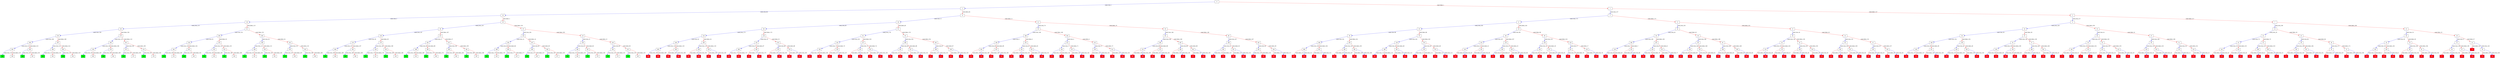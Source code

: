 digraph ExecutionTree {
	node [color=black fontname=Courier height=.5 shape=record]
	508 [color=blue, fillcolor=green, style=filled, fontcolor=black, fontname="Courier-Bold"]
	506 [color=blue, fillcolor=green, style=filled, fontcolor=black, fontname="Courier-Bold"]
	502 [color=blue, fillcolor=green, style=filled, fontcolor=black, fontname="Courier-Bold"]
	500 [color=blue, fillcolor=green, style=filled, fontcolor=black, fontname="Courier-Bold"]
	482 [color=blue, fillcolor=green, style=filled, fontcolor=black, fontname="Courier-Bold"]
	480 [color=blue, fillcolor=green, style=filled, fontcolor=black, fontname="Courier-Bold"]
	476 [color=blue, fillcolor=green, style=filled, fontcolor=black, fontname="Courier-Bold"]
	474 [color=blue, fillcolor=green, style=filled, fontcolor=black, fontname="Courier-Bold"]
	470 [color=blue, fillcolor=green, style=filled, fontcolor=black, fontname="Courier-Bold"]
	468 [color=blue, fillcolor=green, style=filled, fontcolor=black, fontname="Courier-Bold"]
	466 [color=blue, fillcolor=green, style=filled, fontcolor=black, fontname="Courier-Bold"]
	464 [color=blue, fillcolor=green, style=filled, fontcolor=black, fontname="Courier-Bold"]
	456 [color=blue, fillcolor=green, style=filled, fontcolor=black, fontname="Courier-Bold"]
	454 [color=blue, fillcolor=green, style=filled, fontcolor=black, fontname="Courier-Bold"]
	452 [color=blue, fillcolor=green, style=filled, fontcolor=black, fontname="Courier-Bold"]
	450 [color=blue, fillcolor=green, style=filled, fontcolor=black, fontname="Courier-Bold"]
	448 [color=blue, fillcolor=green, style=filled, fontcolor=black, fontname="Courier-Bold"]
	442 [color=blue, fillcolor=green, style=filled, fontcolor=black, fontname="Courier-Bold"]
	426 [color=blue, fillcolor=green, style=filled, fontcolor=black, fontname="Courier-Bold"]
	424 [color=blue, fillcolor=green, style=filled, fontcolor=black, fontname="Courier-Bold"]
	422 [color=blue, fillcolor=green, style=filled, fontcolor=black, fontname="Courier-Bold"]
	416 [color=blue, fillcolor=green, style=filled, fontcolor=black, fontname="Courier-Bold"]
	414 [color=blue, fillcolor=green, style=filled, fontcolor=black, fontname="Courier-Bold"]
	402 [color=blue, fillcolor=green, style=filled, fontcolor=black, fontname="Courier-Bold"]
	400 [color=blue, fillcolor=green, style=filled, fontcolor=black, fontname="Courier-Bold"]
	396 [color=blue, fillcolor=green, style=filled, fontcolor=black, fontname="Courier-Bold"]
	386 [color=blue, fillcolor=green, style=filled, fontcolor=black, fontname="Courier-Bold"]
	382 [color=blue, fillcolor=green, style=filled, fontcolor=black, fontname="Courier-Bold"]
	376 [color=blue, fillcolor=green, style=filled, fontcolor=black, fontname="Courier-Bold"]
	374 [color=blue, fillcolor=green, style=filled, fontcolor=black, fontname="Courier-Bold"]
	370 [color=blue, fillcolor=green, style=filled, fontcolor=black, fontname="Courier-Bold"]
	364 [color=blue, fillcolor=green, style=filled, fontcolor=black, fontname="Courier-Bold"]
	208 [color=blue, fillcolor=red, style=filled, fontcolor=white, fontname="Courier-Bold"]
	204 [color=blue, fillcolor=red, style=filled, fontcolor=white, fontname="Courier-Bold"]
	193 [color=blue, fillcolor=red, style=filled, fontcolor=white, fontname="Courier-Bold"]
	191 [color=blue, fillcolor=red, style=filled, fontcolor=white, fontname="Courier-Bold"]
	189 [color=blue, fillcolor=red, style=filled, fontcolor=white, fontname="Courier-Bold"]
	294 [color=blue, fillcolor=red, style=filled, fontcolor=white, fontname="Courier-Bold"]
	183 [color=blue, fillcolor=red, style=filled, fontcolor=white, fontname="Courier-Bold"]
	188 [color=blue, fillcolor=red, style=filled, fontcolor=white, fontname="Courier-Bold"]
	302 [color=blue, fillcolor=red, style=filled, fontcolor=white, fontname="Courier-Bold"]
	190 [color=blue, fillcolor=red, style=filled, fontcolor=white, fontname="Courier-Bold"]
	177 [color=blue, fillcolor=red, style=filled, fontcolor=white, fontname="Courier-Bold"]
	182 [color=blue, fillcolor=red, style=filled, fontcolor=white, fontname="Courier-Bold"]
	173 [color=blue, fillcolor=red, style=filled, fontcolor=white, fontname="Courier-Bold"]
	171 [color=blue, fillcolor=red, style=filled, fontcolor=white, fontname="Courier-Bold"]
	169 [color=blue, fillcolor=red, style=filled, fontcolor=white, fontname="Courier-Bold"]
	167 [color=blue, fillcolor=red, style=filled, fontcolor=white, fontname="Courier-Bold"]
	165 [color=blue, fillcolor=red, style=filled, fontcolor=white, fontname="Courier-Bold"]
	170 [color=blue, fillcolor=red, style=filled, fontcolor=white, fontname="Courier-Bold"]
	161 [color=blue, fillcolor=red, style=filled, fontcolor=white, fontname="Courier-Bold"]
	159 [color=blue, fillcolor=red, style=filled, fontcolor=white, fontname="Courier-Bold"]
	172 [color=blue, fillcolor=red, style=filled, fontcolor=white, fontname="Courier-Bold"]
	157 [color=blue, fillcolor=red, style=filled, fontcolor=white, fontname="Courier-Bold"]
	155 [color=blue, fillcolor=red, style=filled, fontcolor=white, fontname="Courier-Bold"]
	153 [color=blue, fillcolor=red, style=filled, fontcolor=white, fontname="Courier-Bold"]
	151 [color=blue, fillcolor=red, style=filled, fontcolor=white, fontname="Courier-Bold"]
	270 [color=blue, fillcolor=red, style=filled, fontcolor=white, fontname="Courier-Bold"]
	152 [color=blue, fillcolor=red, style=filled, fontcolor=white, fontname="Courier-Bold"]
	150 [color=blue, fillcolor=red, style=filled, fontcolor=white, fontname="Courier-Bold"]
	158 [color=blue, fillcolor=red, style=filled, fontcolor=white, fontname="Courier-Bold"]
	154 [color=blue, fillcolor=red, style=filled, fontcolor=white, fontname="Courier-Bold"]
	156 [color=blue, fillcolor=red, style=filled, fontcolor=white, fontname="Courier-Bold"]
	110 [color=blue, fillcolor=red, style=filled, fontcolor=white, fontname="Courier-Bold"]
	135 [color=blue, fillcolor=red, style=filled, fontcolor=white, fontname="Courier-Bold"]
	420 [color=blue, fillcolor=red, style=filled, fontcolor=white, fontname="Courier-Bold"]
	131 [color=blue, fillcolor=red, style=filled, fontcolor=white, fontname="Courier-Bold"]
	129 [color=blue, fillcolor=red, style=filled, fontcolor=white, fontname="Courier-Bold"]
	127 [color=blue, fillcolor=red, style=filled, fontcolor=white, fontname="Courier-Bold"]
	262 [color=blue, fillcolor=red, style=filled, fontcolor=white, fontname="Courier-Bold"]
	130 [color=blue, fillcolor=red, style=filled, fontcolor=white, fontname="Courier-Bold"]
	121 [color=blue, fillcolor=red, style=filled, fontcolor=white, fontname="Courier-Bold"]
	236 [color=blue, fillcolor=red, style=filled, fontcolor=white, fontname="Courier-Bold"]
	488 [color=blue, fillcolor=red, style=filled, fontcolor=white, fontname="Courier-Bold"]
	126 [color=blue, fillcolor=red, style=filled, fontcolor=white, fontname="Courier-Bold"]
	113 [color=blue, fillcolor=red, style=filled, fontcolor=white, fontname="Courier-Bold"]
	111 [color=blue, fillcolor=red, style=filled, fontcolor=white, fontname="Courier-Bold"]
	112 [color=blue, fillcolor=red, style=filled, fontcolor=white, fontname="Courier-Bold"]
	230 [color=blue, fillcolor=red, style=filled, fontcolor=white, fontname="Courier-Bold"]
	105 [color=blue, fillcolor=red, style=filled, fontcolor=white, fontname="Courier-Bold"]
	104 [color=blue, fillcolor=red, style=filled, fontcolor=white, fontname="Courier-Bold"]
	354 [color=blue, fillcolor=red, style=filled, fontcolor=white, fontname="Courier-Bold"]
	99 [color=blue, fillcolor=red, style=filled, fontcolor=white, fontname="Courier-Bold"]
	260 [color=blue, fillcolor=red, style=filled, fontcolor=white, fontname="Courier-Bold"]
	97 [color=blue, fillcolor=red, style=filled, fontcolor=white, fontname="Courier-Bold"]
	95 [color=blue, fillcolor=red, style=filled, fontcolor=white, fontname="Courier-Bold"]
	346 [color=blue, fillcolor=red, style=filled, fontcolor=white, fontname="Courier-Bold"]
	91 [color=blue, fillcolor=red, style=filled, fontcolor=white, fontname="Courier-Bold"]
	96 [color=blue, fillcolor=red, style=filled, fontcolor=white, fontname="Courier-Bold"]
	214 [color=blue, fillcolor=red, style=filled, fontcolor=white, fontname="Courier-Bold"]
	314 [color=blue, fillcolor=red, style=filled, fontcolor=white, fontname="Courier-Bold"]
	83 [color=blue, fillcolor=red, style=filled, fontcolor=white, fontname="Courier-Bold"]
	90 [color=blue, fillcolor=red, style=filled, fontcolor=white, fontname="Courier-Bold"]
	304 [color=blue, fillcolor=red, style=filled, fontcolor=white, fontname="Courier-Bold"]
	176 [color=blue, fillcolor=red, style=filled, fontcolor=white, fontname="Courier-Bold"]
	192 [color=blue, fillcolor=red, style=filled, fontcolor=white, fontname="Courier-Bold"]
	75 [color=blue, fillcolor=red, style=filled, fontcolor=white, fontname="Courier-Bold"]
	73 [color=blue, fillcolor=red, style=filled, fontcolor=white, fontname="Courier-Bold"]
	74 [color=blue, fillcolor=red, style=filled, fontcolor=white, fontname="Courier-Bold"]
	69 [color=blue, fillcolor=red, style=filled, fontcolor=white, fontname="Courier-Bold"]
	68 [color=blue, fillcolor=red, style=filled, fontcolor=white, fontname="Courier-Bold"]
	65 [color=blue, fillcolor=red, style=filled, fontcolor=white, fontname="Courier-Bold"]
	160 [color=blue, fillcolor=red, style=filled, fontcolor=white, fontname="Courier-Bold"]
	59 [color=blue, fillcolor=red, style=filled, fontcolor=white, fontname="Courier-Bold"]
	342 [color=blue, fillcolor=red, style=filled, fontcolor=white, fontname="Courier-Bold"]
	166 [color=blue, fillcolor=red, style=filled, fontcolor=white, fontname="Courier-Bold"]
	134 [color=blue, fillcolor=red, style=filled, fontcolor=white, fontname="Courier-Bold"]
	120 [color=blue, fillcolor=red, style=filled, fontcolor=white, fontname="Courier-Bold"]
	128 [color=blue, fillcolor=red, style=filled, fontcolor=white, fontname="Courier-Bold"]
	250 [color=blue, fillcolor=red, style=filled, fontcolor=white, fontname="Courier-Bold"]
	495 [color=blue, fillcolor=red, style=filled, fontcolor=white, fontname="Courier-Bold"]
	493 [color=blue, fillcolor=red, style=filled, fontcolor=white, fontname="Courier-Bold"]
	492 [color=blue, fillcolor=red, style=filled, fontcolor=white, fontname="Courier-Bold"]
	489 [color=blue, fillcolor=red, style=filled, fontcolor=white, fontname="Courier-Bold"]
	487 [color=blue, fillcolor=red, style=filled, fontcolor=white, fontname="Courier-Bold"]
	486 [color=blue, fillcolor=red, style=filled, fontcolor=white, fontname="Courier-Bold"]
	459 [color=blue, fillcolor=red, style=filled, fontcolor=white, fontname="Courier-Bold"]
	218 [color=blue, fillcolor=red, style=filled, fontcolor=white, fontname="Courier-Bold"]
	445 [color=blue, fillcolor=red, style=filled, fontcolor=white, fontname="Courier-Bold"]
	441 [color=blue, fillcolor=red, style=filled, fontcolor=white, fontname="Courier-Bold"]
	94 [color=blue, fillcolor=red, style=filled, fontcolor=white, fontname="Courier-Bold"]
	444 [color=blue, fillcolor=red, style=filled, fontcolor=white, fontname="Courier-Bold"]
	431 [color=blue, fillcolor=red, style=filled, fontcolor=white, fontname="Courier-Bold"]
	430 [color=blue, fillcolor=red, style=filled, fontcolor=white, fontname="Courier-Bold"]
	421 [color=blue, fillcolor=red, style=filled, fontcolor=white, fontname="Courier-Bold"]
	358 [color=blue, fillcolor=red, style=filled, fontcolor=white, fontname="Courier-Bold"]
	413 [color=blue, fillcolor=red, style=filled, fontcolor=white, fontname="Courier-Bold"]
	411 [color=blue, fillcolor=red, style=filled, fontcolor=white, fontname="Courier-Bold"]
	412 [color=blue, fillcolor=red, style=filled, fontcolor=white, fontname="Courier-Bold"]
	405 [color=blue, fillcolor=red, style=filled, fontcolor=white, fontname="Courier-Bold"]
	399 [color=blue, fillcolor=red, style=filled, fontcolor=white, fontname="Courier-Bold"]
	82 [color=blue, fillcolor=red, style=filled, fontcolor=white, fontname="Courier-Bold"]
	494 [color=blue, fillcolor=red, style=filled, fontcolor=white, fontname="Courier-Bold"]
	395 [color=blue, fillcolor=red, style=filled, fontcolor=white, fontname="Courier-Bold"]
	393 [color=blue, fillcolor=red, style=filled, fontcolor=white, fontname="Courier-Bold"]
	391 [color=blue, fillcolor=red, style=filled, fontcolor=white, fontname="Courier-Bold"]
	398 [color=blue, fillcolor=red, style=filled, fontcolor=white, fontname="Courier-Bold"]
	394 [color=blue, fillcolor=red, style=filled, fontcolor=white, fontname="Courier-Bold"]
	210 [color=blue, fillcolor=red, style=filled, fontcolor=white, fontname="Courier-Bold"]
	390 [color=blue, fillcolor=red, style=filled, fontcolor=white, fontname="Courier-Bold"]
	363 [color=blue, fillcolor=red, style=filled, fontcolor=white, fontname="Courier-Bold"]
	361 [color=blue, fillcolor=red, style=filled, fontcolor=white, fontname="Courier-Bold"]
	359 [color=blue, fillcolor=red, style=filled, fontcolor=white, fontname="Courier-Bold"]
	404 [color=blue, fillcolor=red, style=filled, fontcolor=white, fontname="Courier-Bold"]
	355 [color=blue, fillcolor=red, style=filled, fontcolor=white, fontname="Courier-Bold"]
	360 [color=blue, fillcolor=red, style=filled, fontcolor=white, fontname="Courier-Bold"]
	351 [color=blue, fillcolor=red, style=filled, fontcolor=white, fontname="Courier-Bold"]
	349 [color=blue, fillcolor=red, style=filled, fontcolor=white, fontname="Courier-Bold"]
	347 [color=blue, fillcolor=red, style=filled, fontcolor=white, fontname="Courier-Bold"]
	345 [color=blue, fillcolor=red, style=filled, fontcolor=white, fontname="Courier-Bold"]
	343 [color=blue, fillcolor=red, style=filled, fontcolor=white, fontname="Courier-Bold"]
	341 [color=blue, fillcolor=red, style=filled, fontcolor=white, fontname="Courier-Bold"]
	350 [color=blue, fillcolor=red, style=filled, fontcolor=white, fontname="Courier-Bold"]
	64 [color=blue, fillcolor=red, style=filled, fontcolor=white, fontname="Courier-Bold"]
	348 [color=blue, fillcolor=red, style=filled, fontcolor=white, fontname="Courier-Bold"]
	335 [color=blue, fillcolor=red, style=filled, fontcolor=white, fontname="Courier-Bold"]
	333 [color=blue, fillcolor=red, style=filled, fontcolor=white, fontname="Courier-Bold"]
	331 [color=blue, fillcolor=red, style=filled, fontcolor=white, fontname="Courier-Bold"]
	329 [color=blue, fillcolor=red, style=filled, fontcolor=white, fontname="Courier-Bold"]
	340 [color=blue, fillcolor=red, style=filled, fontcolor=white, fontname="Courier-Bold"]
	334 [color=blue, fillcolor=red, style=filled, fontcolor=white, fontname="Courier-Bold"]
	323 [color=blue, fillcolor=red, style=filled, fontcolor=white, fontname="Courier-Bold"]
	330 [color=blue, fillcolor=red, style=filled, fontcolor=white, fontname="Courier-Bold"]
	168 [color=blue, fillcolor=red, style=filled, fontcolor=white, fontname="Courier-Bold"]
	317 [color=blue, fillcolor=red, style=filled, fontcolor=white, fontname="Courier-Bold"]
	315 [color=blue, fillcolor=red, style=filled, fontcolor=white, fontname="Courier-Bold"]
	313 [color=blue, fillcolor=red, style=filled, fontcolor=white, fontname="Courier-Bold"]
	328 [color=blue, fillcolor=red, style=filled, fontcolor=white, fontname="Courier-Bold"]
	309 [color=blue, fillcolor=red, style=filled, fontcolor=white, fontname="Courier-Bold"]
	307 [color=blue, fillcolor=red, style=filled, fontcolor=white, fontname="Courier-Bold"]
	305 [color=blue, fillcolor=red, style=filled, fontcolor=white, fontname="Courier-Bold"]
	303 [color=blue, fillcolor=red, style=filled, fontcolor=white, fontname="Courier-Bold"]
	316 [color=blue, fillcolor=red, style=filled, fontcolor=white, fontname="Courier-Bold"]
	308 [color=blue, fillcolor=red, style=filled, fontcolor=white, fontname="Courier-Bold"]
	306 [color=blue, fillcolor=red, style=filled, fontcolor=white, fontname="Courier-Bold"]
	295 [color=blue, fillcolor=red, style=filled, fontcolor=white, fontname="Courier-Bold"]
	293 [color=blue, fillcolor=red, style=filled, fontcolor=white, fontname="Courier-Bold"]
	289 [color=blue, fillcolor=red, style=filled, fontcolor=white, fontname="Courier-Bold"]
	287 [color=blue, fillcolor=red, style=filled, fontcolor=white, fontname="Courier-Bold"]
	440 [color=blue, fillcolor=red, style=filled, fontcolor=white, fontname="Courier-Bold"]
	288 [color=blue, fillcolor=red, style=filled, fontcolor=white, fontname="Courier-Bold"]
	292 [color=blue, fillcolor=red, style=filled, fontcolor=white, fontname="Courier-Bold"]
	286 [color=blue, fillcolor=red, style=filled, fontcolor=white, fontname="Courier-Bold"]
	164 [color=blue, fillcolor=red, style=filled, fontcolor=white, fontname="Courier-Bold"]
	273 [color=blue, fillcolor=red, style=filled, fontcolor=white, fontname="Courier-Bold"]
	271 [color=blue, fillcolor=red, style=filled, fontcolor=white, fontname="Courier-Bold"]
	410 [color=blue, fillcolor=red, style=filled, fontcolor=white, fontname="Courier-Bold"]
	267 [color=blue, fillcolor=red, style=filled, fontcolor=white, fontname="Courier-Bold"]
	272 [color=blue, fillcolor=red, style=filled, fontcolor=white, fontname="Courier-Bold"]
	263 [color=blue, fillcolor=red, style=filled, fontcolor=white, fontname="Courier-Bold"]
	261 [color=blue, fillcolor=red, style=filled, fontcolor=white, fontname="Courier-Bold"]
	259 [color=blue, fillcolor=red, style=filled, fontcolor=white, fontname="Courier-Bold"]
	266 [color=blue, fillcolor=red, style=filled, fontcolor=white, fontname="Courier-Bold"]
	255 [color=blue, fillcolor=red, style=filled, fontcolor=white, fontname="Courier-Bold"]
	392 [color=blue, fillcolor=red, style=filled, fontcolor=white, fontname="Courier-Bold"]
	251 [color=blue, fillcolor=red, style=filled, fontcolor=white, fontname="Courier-Bold"]
	249 [color=blue, fillcolor=red, style=filled, fontcolor=white, fontname="Courier-Bold"]
	258 [color=blue, fillcolor=red, style=filled, fontcolor=white, fontname="Courier-Bold"]
	243 [color=blue, fillcolor=red, style=filled, fontcolor=white, fontname="Courier-Bold"]
	362 [color=blue, fillcolor=red, style=filled, fontcolor=white, fontname="Courier-Bold"]
	254 [color=blue, fillcolor=red, style=filled, fontcolor=white, fontname="Courier-Bold"]
	98 [color=blue, fillcolor=red, style=filled, fontcolor=white, fontname="Courier-Bold"]
	237 [color=blue, fillcolor=red, style=filled, fontcolor=white, fontname="Courier-Bold"]
	248 [color=blue, fillcolor=red, style=filled, fontcolor=white, fontname="Courier-Bold"]
	233 [color=blue, fillcolor=red, style=filled, fontcolor=white, fontname="Courier-Bold"]
	231 [color=blue, fillcolor=red, style=filled, fontcolor=white, fontname="Courier-Bold"]
	242 [color=blue, fillcolor=red, style=filled, fontcolor=white, fontname="Courier-Bold"]
	225 [color=blue, fillcolor=red, style=filled, fontcolor=white, fontname="Courier-Bold"]
	232 [color=blue, fillcolor=red, style=filled, fontcolor=white, fontname="Courier-Bold"]
	224 [color=blue, fillcolor=red, style=filled, fontcolor=white, fontname="Courier-Bold"]
	219 [color=blue, fillcolor=red, style=filled, fontcolor=white, fontname="Courier-Bold"]
	458 [color=blue, fillcolor=red, style=filled, fontcolor=white, fontname="Courier-Bold"]
	344 [color=blue, fillcolor=red, style=filled, fontcolor=white, fontname="Courier-Bold"]
	215 [color=blue, fillcolor=red, style=filled, fontcolor=white, fontname="Courier-Bold"]
	332 [color=blue, fillcolor=red, style=filled, fontcolor=white, fontname="Courier-Bold"]
	211 [color=blue, fillcolor=red, style=filled, fontcolor=white, fontname="Courier-Bold"]
	209 [color=blue, fillcolor=red, style=filled, fontcolor=white, fontname="Courier-Bold"]
	322 [color=blue, fillcolor=red, style=filled, fontcolor=white, fontname="Courier-Bold"]
	205 [color=blue, fillcolor=red, style=filled, fontcolor=white, fontname="Courier-Bold"]
	203 [color=blue, fillcolor=red, style=filled, fontcolor=white, fontname="Courier-Bold"]
	312 [color=blue, fillcolor=red, style=filled, fontcolor=white, fontname="Courier-Bold"]
	202 [color=blue, fillcolor=red, style=filled, fontcolor=white, fontname="Courier-Bold"]
	72 [color=blue, fillcolor=red, style=filled, fontcolor=white, fontname="Courier-Bold"]
	0 -> 2 [label=cond_true_1 color=blue]
	0 -> 3 [label=cond_false_1 color=red]
	2 -> 10 [label=cond_true_64 color=blue]
	2 -> 11 [label=cond_false_64 color=red]
	3 -> 4 [label=cond_true_127 color=blue]
	3 -> 5 [label=cond_false_127 color=red]
	10 -> 28 [label=cond_true_2 color=blue]
	10 -> 29 [label=cond_false_2 color=red]
	28 -> 60 [label=cond_true_113 color=blue]
	28 -> 61 [label=cond_false_113 color=red]
	29 -> 46 [label=cond_true_120 color=blue]
	29 -> 47 [label=cond_false_120 color=red]
	100 -> 240 [label=cond_true_3 color=blue]
	100 -> 241 [label=cond_false_3 color=red]
	240 -> 436 [label=cond_true_90 color=blue]
	240 -> 437 [label=cond_false_90 color=red]
	241 -> 352 [label=cond_true_91 color=blue]
	241 -> 353 [label=cond_false_91 color=red]
	101 -> 212 [label=cond_true_4 color=blue]
	101 -> 213 [label=cond_false_4 color=red]
	212 -> 336 [label=cond_true_71 color=blue]
	212 -> 337 [label=cond_false_71 color=red]
	213 -> 310 [label=cond_true_72 color=blue]
	213 -> 311 [label=cond_false_72 color=red]
	102 -> 110 [label=cond_true_5 color=blue]
	102 -> 111 [label=cond_false_5 color=red]
	103 -> 104 [label=cond_true_6 color=blue]
	103 -> 105 [label=cond_false_6 color=red]
	106 -> 234 [label=cond_true_7 color=blue]
	106 -> 235 [label=cond_false_7 color=red]
	234 -> 260 [label=cond_true_85 color=blue]
	234 -> 261 [label=cond_false_85 color=red]
	235 -> 248 [label=cond_true_86 color=blue]
	235 -> 249 [label=cond_false_86 color=red]
	107 -> 220 [label=cond_true_8 color=blue]
	107 -> 221 [label=cond_false_8 color=red]
	220 -> 230 [label=cond_true_76 color=blue]
	220 -> 231 [label=cond_false_76 color=red]
	221 -> 224 [label=cond_true_77 color=blue]
	221 -> 225 [label=cond_false_77 color=red]
	108 -> 120 [label=cond_true_9 color=blue]
	108 -> 121 [label=cond_false_9 color=red]
	109 -> 112 [label=cond_true_10 color=blue]
	109 -> 113 [label=cond_false_10 color=red]
	11 -> 20 [label=cond_true_11 color=blue]
	11 -> 21 [label=cond_false_11 color=red]
	20 -> 40 [label=cond_true_65 color=blue]
	20 -> 41 [label=cond_false_65 color=red]
	21 -> 34 [label=cond_true_70 color=blue]
	21 -> 35 [label=cond_false_70 color=red]
	114 -> 128 [label=cond_true_12 color=blue]
	114 -> 129 [label=cond_false_12 color=red]
	115 -> 126 [label=cond_true_13 color=blue]
	115 -> 127 [label=cond_false_13 color=red]
	116 -> 246 [label=cond_true_14 color=blue]
	116 -> 247 [label=cond_false_14 color=red]
	246 -> 408 [label=cond_true_94 color=blue]
	246 -> 409 [label=cond_false_94 color=red]
	247 -> 368 [label=cond_true_95 color=blue]
	247 -> 369 [label=cond_false_95 color=red]
	117 -> 228 [label=cond_true_15 color=blue]
	117 -> 229 [label=cond_false_15 color=red]
	228 -> 366 [label=cond_true_82 color=blue]
	228 -> 367 [label=cond_false_82 color=red]
	229 -> 356 [label=cond_true_83 color=blue]
	229 -> 357 [label=cond_false_83 color=red]
	118 -> 226 [label=cond_true_16 color=blue]
	118 -> 227 [label=cond_false_16 color=red]
	226 -> 250 [label=cond_true_80 color=blue]
	226 -> 251 [label=cond_false_80 color=red]
	227 -> 242 [label=cond_true_81 color=blue]
	227 -> 243 [label=cond_false_81 color=red]
	119 -> 222 [label=cond_true_17 color=blue]
	119 -> 223 [label=cond_false_17 color=red]
	222 -> 236 [label=cond_true_78 color=blue]
	222 -> 237 [label=cond_false_78 color=red]
	223 -> 232 [label=cond_true_79 color=blue]
	223 -> 233 [label=cond_false_79 color=red]
	12 -> 22 [label=cond_true_18 color=blue]
	12 -> 23 [label=cond_false_18 color=red]
	22 -> 52 [label=cond_true_75 color=blue]
	22 -> 53 [label=cond_false_75 color=red]
	23 -> 38 [label=cond_true_84 color=blue]
	23 -> 39 [label=cond_false_84 color=red]
	122 -> 134 [label=cond_true_19 color=blue]
	122 -> 135 [label=cond_false_19 color=red]
	123 -> 130 [label=cond_true_20 color=blue]
	123 -> 131 [label=cond_false_20 color=red]
	124 -> 244 [label=cond_true_21 color=blue]
	124 -> 245 [label=cond_false_21 color=red]
	244 -> 266 [label=cond_true_92 color=blue]
	244 -> 267 [label=cond_false_92 color=red]
	245 -> 258 [label=cond_true_93 color=blue]
	245 -> 259 [label=cond_false_93 color=red]
	125 -> 238 [label=cond_true_22 color=blue]
	125 -> 239 [label=cond_false_22 color=red]
	238 -> 262 [label=cond_true_87 color=blue]
	238 -> 263 [label=cond_false_87 color=red]
	239 -> 254 [label=cond_true_88 color=blue]
	239 -> 255 [label=cond_false_88 color=red]
	13 -> 18 [label=cond_true_23 color=blue]
	13 -> 19 [label=cond_false_23 color=red]
	18 -> 42 [label=cond_true_50 color=blue]
	18 -> 43 [label=cond_false_50 color=red]
	19 -> 32 [label=cond_true_57 color=blue]
	19 -> 33 [label=cond_false_57 color=red]
	132 -> 284 [label=cond_true_24 color=blue]
	132 -> 285 [label=cond_false_24 color=red]
	284 -> 484 [label=cond_true_118 color=blue]
	284 -> 485 [label=cond_false_118 color=red]
	285 -> 428 [label=cond_true_119 color=blue]
	285 -> 429 [label=cond_false_119 color=red]
	133 -> 252 [label=cond_true_25 color=blue]
	133 -> 253 [label=cond_false_25 color=red]
	252 -> 406 [label=cond_true_97 color=blue]
	252 -> 407 [label=cond_false_97 color=red]
	253 -> 378 [label=cond_true_98 color=blue]
	253 -> 379 [label=cond_false_98 color=red]
	136 -> 274 [label=cond_true_26 color=blue]
	136 -> 275 [label=cond_false_26 color=red]
	274 -> 460 [label=cond_true_107 color=blue]
	274 -> 461 [label=cond_false_107 color=red]
	275 -> 418 [label=cond_true_108 color=blue]
	275 -> 419 [label=cond_false_108 color=red]
	137 -> 256 [label=cond_true_27 color=blue]
	137 -> 257 [label=cond_false_27 color=red]
	256 -> 388 [label=cond_true_99 color=blue]
	256 -> 389 [label=cond_false_99 color=red]
	257 -> 380 [label=cond_true_100 color=blue]
	257 -> 381 [label=cond_false_100 color=red]
	138 -> 160 [label=cond_true_28 color=blue]
	138 -> 161 [label=cond_false_28 color=red]
	139 -> 156 [label=cond_true_29 color=blue]
	139 -> 157 [label=cond_false_29 color=red]
	14 -> 36 [label=cond_true_30 color=blue]
	14 -> 37 [label=cond_false_30 color=red]
	36 -> 148 [label=cond_true_154 color=blue]
	36 -> 149 [label=cond_false_154 color=red]
	37 -> 76 [label=cond_true_159 color=blue]
	37 -> 77 [label=cond_false_159 color=red]
	140 -> 172 [label=cond_true_31 color=blue]
	140 -> 173 [label=cond_false_31 color=red]
	141 -> 154 [label=cond_true_32 color=blue]
	141 -> 155 [label=cond_false_32 color=red]
	142 -> 164 [label=cond_true_33 color=blue]
	142 -> 165 [label=cond_false_33 color=red]
	143 -> 158 [label=cond_true_34 color=blue]
	143 -> 159 [label=cond_false_34 color=red]
	144 -> 166 [label=cond_true_35 color=blue]
	144 -> 167 [label=cond_false_35 color=red]
	145 -> 150 [label=cond_true_36 color=blue]
	145 -> 151 [label=cond_false_36 color=red]
	146 -> 168 [label=cond_true_37 color=blue]
	146 -> 169 [label=cond_false_37 color=red]
	147 -> 152 [label=cond_true_38 color=blue]
	147 -> 153 [label=cond_false_38 color=red]
	148 -> 320 [label=cond_true_39 color=blue]
	148 -> 321 [label=cond_false_39 color=red]
	320 -> 342 [label=cond_true_137 color=blue]
	320 -> 343 [label=cond_false_137 color=red]
	321 -> 330 [label=cond_true_138 color=blue]
	321 -> 331 [label=cond_false_138 color=red]
	149 -> 264 [label=cond_true_40 color=blue]
	149 -> 265 [label=cond_false_40 color=red]
	264 -> 270 [label=cond_true_102 color=blue]
	264 -> 271 [label=cond_false_102 color=red]
	265 -> 272 [label=cond_true_103 color=blue]
	265 -> 273 [label=cond_false_103 color=red]
	15 -> 26 [label=cond_true_41 color=blue]
	15 -> 27 [label=cond_false_41 color=red]
	26 -> 54 [label=cond_true_101 color=blue]
	26 -> 55 [label=cond_false_101 color=red]
	27 -> 50 [label=cond_true_106 color=blue]
	27 -> 51 [label=cond_false_106 color=red]
	16 -> 44 [label=cond_true_42 color=blue]
	16 -> 45 [label=cond_false_42 color=red]
	44 -> 106 [label=cond_true_193 color=blue]
	44 -> 107 [label=cond_false_193 color=red]
	45 -> 86 [label=cond_true_196 color=blue]
	45 -> 87 [label=cond_false_196 color=red]
	162 -> 176 [label=cond_true_43 color=blue]
	162 -> 177 [label=cond_false_43 color=red]
	163 -> 170 [label=cond_true_44 color=blue]
	163 -> 171 [label=cond_false_44 color=red]
	17 -> 30 [label=cond_true_45 color=blue]
	17 -> 31 [label=cond_false_45 color=red]
	30 -> 62 [label=cond_true_128 color=blue]
	30 -> 63 [label=cond_false_128 color=red]
	31 -> 56 [label=cond_true_131 color=blue]
	31 -> 57 [label=cond_false_131 color=red]
	174 -> 190 [label=cond_true_46 color=blue]
	174 -> 191 [label=cond_false_46 color=red]
	175 -> 182 [label=cond_true_47 color=blue]
	175 -> 183 [label=cond_false_47 color=red]
	178 -> 280 [label=cond_true_48 color=blue]
	178 -> 281 [label=cond_false_48 color=red]
	280 -> 304 [label=cond_true_114 color=blue]
	280 -> 305 [label=cond_false_114 color=red]
	281 -> 292 [label=cond_true_115 color=blue]
	281 -> 293 [label=cond_false_115 color=red]
	179 -> 278 [label=cond_true_49 color=blue]
	179 -> 279 [label=cond_false_49 color=red]
	278 -> 302 [label=cond_true_111 color=blue]
	278 -> 303 [label=cond_false_111 color=red]
	279 -> 286 [label=cond_true_112 color=blue]
	279 -> 287 [label=cond_false_112 color=red]
	42 -> 102 [label=cond_true_181 color=blue]
	42 -> 103 [label=cond_false_181 color=red]
	43 -> 80 [label=cond_true_184 color=blue]
	43 -> 81 [label=cond_false_184 color=red]
	180 -> 192 [label=cond_true_51 color=blue]
	180 -> 193 [label=cond_false_51 color=red]
	181 -> 188 [label=cond_true_52 color=blue]
	181 -> 189 [label=cond_false_52 color=red]
	184 -> 318 [label=cond_true_53 color=blue]
	184 -> 319 [label=cond_false_53 color=red]
	318 -> 462 [label=cond_true_134 color=blue]
	318 -> 463 [label=cond_false_134 color=red]
	319 -> 432 [label=cond_true_135 color=blue]
	319 -> 433 [label=cond_false_135 color=red]
	185 -> 290 [label=cond_true_54 color=blue]
	185 -> 291 [label=cond_false_54 color=red]
	290 -> 438 [label=cond_true_121 color=blue]
	290 -> 439 [label=cond_false_121 color=red]
	291 -> 434 [label=cond_true_122 color=blue]
	291 -> 435 [label=cond_false_122 color=red]
	186 -> 296 [label=cond_true_55 color=blue]
	186 -> 297 [label=cond_false_55 color=red]
	296 -> 314 [label=cond_true_123 color=blue]
	296 -> 315 [label=cond_false_123 color=red]
	297 -> 306 [label=cond_true_124 color=blue]
	297 -> 307 [label=cond_false_124 color=red]
	187 -> 282 [label=cond_true_56 color=blue]
	187 -> 283 [label=cond_false_56 color=red]
	282 -> 294 [label=cond_true_116 color=blue]
	282 -> 295 [label=cond_false_116 color=red]
	283 -> 288 [label=cond_true_117 color=blue]
	283 -> 289 [label=cond_false_117 color=red]
	32 -> 66 [label=cond_true_136 color=blue]
	32 -> 67 [label=cond_false_136 color=red]
	33 -> 58 [label=cond_true_143 color=blue]
	33 -> 59 [label=cond_false_143 color=red]
	194 -> 210 [label=cond_true_58 color=blue]
	194 -> 211 [label=cond_false_58 color=red]
	195 -> 204 [label=cond_true_59 color=blue]
	195 -> 205 [label=cond_false_59 color=red]
	196 -> 218 [label=cond_true_60 color=blue]
	196 -> 219 [label=cond_false_60 color=red]
	197 -> 208 [label=cond_true_61 color=blue]
	197 -> 209 [label=cond_false_61 color=red]
	198 -> 214 [label=cond_true_62 color=blue]
	198 -> 215 [label=cond_false_62 color=red]
	199 -> 202 [label=cond_true_63 color=blue]
	199 -> 203 [label=cond_false_63 color=red]
	40 -> 132 [label=cond_true_173 color=blue]
	40 -> 133 [label=cond_false_173 color=red]
	41 -> 92 [label=cond_true_178 color=blue]
	41 -> 93 [label=cond_false_178 color=red]
	200 -> 326 [label=cond_true_66 color=blue]
	200 -> 327 [label=cond_false_66 color=red]
	326 -> 346 [label=cond_true_141 color=blue]
	326 -> 347 [label=cond_false_141 color=red]
	327 -> 340 [label=cond_true_142 color=blue]
	327 -> 341 [label=cond_false_142 color=red]
	201 -> 298 [label=cond_true_67 color=blue]
	201 -> 299 [label=cond_false_67 color=red]
	298 -> 312 [label=cond_true_125 color=blue]
	298 -> 313 [label=cond_false_125 color=red]
	299 -> 308 [label=cond_true_126 color=blue]
	299 -> 309 [label=cond_false_126 color=red]
	206 -> 372 [label=cond_true_68 color=blue]
	206 -> 373 [label=cond_false_68 color=red]
	372 -> 404 [label=cond_true_160 color=blue]
	372 -> 405 [label=cond_false_160 color=red]
	373 -> 390 [label=cond_true_161 color=blue]
	373 -> 391 [label=cond_false_161 color=red]
	207 -> 300 [label=cond_true_69 color=blue]
	207 -> 301 [label=cond_false_69 color=red]
	300 -> 322 [label=cond_true_129 color=blue]
	300 -> 323 [label=cond_false_129 color=red]
	301 -> 316 [label=cond_true_130 color=blue]
	301 -> 317 [label=cond_false_130 color=red]
	34 -> 100 [label=cond_true_148 color=blue]
	34 -> 101 [label=cond_false_148 color=red]
	35 -> 84 [label=cond_true_149 color=blue]
	35 -> 85 [label=cond_false_149 color=red]
	336 -> 354 [label=cond_true_144 color=blue]
	336 -> 355 [label=cond_false_144 color=red]
	337 -> 348 [label=cond_true_145 color=blue]
	337 -> 349 [label=cond_false_145 color=red]
	310 -> 332 [label=cond_true_132 color=blue]
	310 -> 333 [label=cond_false_132 color=red]
	311 -> 328 [label=cond_true_133 color=blue]
	311 -> 329 [label=cond_false_133 color=red]
	216 -> 338 [label=cond_true_73 color=blue]
	216 -> 339 [label=cond_false_73 color=red]
	338 -> 358 [label=cond_true_146 color=blue]
	338 -> 359 [label=cond_false_146 color=red]
	339 -> 350 [label=cond_true_147 color=blue]
	339 -> 351 [label=cond_false_147 color=red]
	217 -> 324 [label=cond_true_74 color=blue]
	217 -> 325 [label=cond_false_74 color=red]
	324 -> 344 [label=cond_true_139 color=blue]
	324 -> 345 [label=cond_false_139 color=red]
	325 -> 334 [label=cond_true_140 color=blue]
	325 -> 335 [label=cond_false_140 color=red]
	52 -> 162 [label=cond_true_222 color=blue]
	52 -> 163 [label=cond_false_222 color=red]
	53 -> 108 [label=cond_true_223 color=blue]
	53 -> 109 [label=cond_false_223 color=red]
	366 -> 382 [label=cond_true_155 color=blue]
	366 -> 383 [label=cond_false_155 color=red]
	367 -> 374 [label=cond_true_156 color=blue]
	367 -> 375 [label=cond_false_156 color=red]
	356 -> 370 [label=cond_true_152 color=blue]
	356 -> 371 [label=cond_false_152 color=red]
	357 -> 364 [label=cond_true_153 color=blue]
	357 -> 365 [label=cond_false_153 color=red]
	38 -> 88 [label=cond_true_164 color=blue]
	38 -> 89 [label=cond_false_164 color=red]
	39 -> 70 [label=cond_true_171 color=blue]
	39 -> 71 [label=cond_false_171 color=red]
	24 -> 78 [label=cond_true_89 color=blue]
	24 -> 79 [label=cond_false_89 color=red]
	78 -> 268 [label=cond_true_241 color=blue]
	78 -> 269 [label=cond_false_241 color=red]
	79 -> 178 [label=cond_true_242 color=blue]
	79 -> 179 [label=cond_false_242 color=red]
	436 -> 458 [label=cond_true_189 color=blue]
	436 -> 459 [label=cond_false_189 color=red]
	437 -> 444 [label=cond_true_190 color=blue]
	437 -> 445 [label=cond_false_190 color=red]
	352 -> 362 [label=cond_true_150 color=blue]
	352 -> 363 [label=cond_false_150 color=red]
	353 -> 360 [label=cond_true_151 color=blue]
	353 -> 361 [label=cond_false_151 color=red]
	408 -> 424 [label=cond_true_176 color=blue]
	408 -> 425 [label=cond_false_176 color=red]
	409 -> 416 [label=cond_true_177 color=blue]
	409 -> 417 [label=cond_false_177 color=red]
	368 -> 386 [label=cond_true_157 color=blue]
	368 -> 387 [label=cond_false_157 color=red]
	369 -> 376 [label=cond_true_158 color=blue]
	369 -> 377 [label=cond_false_158 color=red]
	25 -> 48 [label=cond_true_96 color=blue]
	25 -> 49 [label=cond_false_96 color=red]
	48 -> 124 [label=cond_true_207 color=blue]
	48 -> 125 [label=cond_false_207 color=red]
	49 -> 118 [label=cond_true_210 color=blue]
	49 -> 119 [label=cond_false_210 color=red]
	406 -> 420 [label=cond_true_174 color=blue]
	406 -> 421 [label=cond_false_174 color=red]
	407 -> 412 [label=cond_true_175 color=blue]
	407 -> 413 [label=cond_false_175 color=red]
	378 -> 392 [label=cond_true_162 color=blue]
	378 -> 393 [label=cond_false_162 color=red]
	379 -> 394 [label=cond_true_163 color=blue]
	379 -> 395 [label=cond_false_163 color=red]
	388 -> 414 [label=cond_true_169 color=blue]
	388 -> 415 [label=cond_false_169 color=red]
	389 -> 402 [label=cond_true_170 color=blue]
	389 -> 403 [label=cond_false_170 color=red]
	380 -> 400 [label=cond_true_165 color=blue]
	380 -> 401 [label=cond_false_165 color=red]
	381 -> 396 [label=cond_true_166 color=blue]
	381 -> 397 [label=cond_false_166 color=red]
	54 -> 140 [label=cond_true_224 color=blue]
	54 -> 141 [label=cond_false_224 color=red]
	55 -> 122 [label=cond_true_225 color=blue]
	55 -> 123 [label=cond_false_225 color=red]
	268 -> 490 [label=cond_true_104 color=blue]
	268 -> 491 [label=cond_false_104 color=red]
	490 -> 494 [label=cond_true_211 color=blue]
	490 -> 495 [label=cond_false_211 color=red]
	491 -> 492 [label=cond_true_212 color=blue]
	491 -> 493 [label=cond_false_212 color=red]
	269 -> 384 [label=cond_true_105 color=blue]
	269 -> 385 [label=cond_false_105 color=red]
	384 -> 410 [label=cond_true_167 color=blue]
	384 -> 411 [label=cond_false_167 color=red]
	385 -> 398 [label=cond_true_168 color=blue]
	385 -> 399 [label=cond_false_168 color=red]
	50 -> 142 [label=cond_true_218 color=blue]
	50 -> 143 [label=cond_false_218 color=red]
	51 -> 114 [label=cond_true_221 color=blue]
	51 -> 115 [label=cond_false_221 color=red]
	460 -> 468 [label=cond_true_198 color=blue]
	460 -> 469 [label=cond_false_198 color=red]
	461 -> 464 [label=cond_true_199 color=blue]
	461 -> 465 [label=cond_false_199 color=red]
	418 -> 426 [label=cond_true_179 color=blue]
	418 -> 427 [label=cond_false_179 color=red]
	419 -> 422 [label=cond_true_180 color=blue]
	419 -> 423 [label=cond_false_180 color=red]
	276 -> 496 [label=cond_true_109 color=blue]
	276 -> 497 [label=cond_false_109 color=red]
	496 -> 504 [label=cond_true_213 color=blue]
	496 -> 505 [label=cond_false_213 color=red]
	497 -> 498 [label=cond_true_214 color=blue]
	497 -> 499 [label=cond_false_214 color=red]
	277 -> 446 [label=cond_true_110 color=blue]
	277 -> 447 [label=cond_false_110 color=red]
	446 -> 478 [label=cond_true_194 color=blue]
	446 -> 479 [label=cond_false_194 color=red]
	447 -> 472 [label=cond_true_195 color=blue]
	447 -> 473 [label=cond_false_195 color=red]
	60 -> 276 [label=cond_true_230 color=blue]
	60 -> 277 [label=cond_false_230 color=red]
	61 -> 184 [label=cond_true_231 color=blue]
	61 -> 185 [label=cond_false_231 color=red]
	484 -> 488 [label=cond_true_208 color=blue]
	484 -> 489 [label=cond_false_208 color=red]
	485 -> 486 [label=cond_true_209 color=blue]
	485 -> 487 [label=cond_false_209 color=red]
	428 -> 440 [label=cond_true_182 color=blue]
	428 -> 441 [label=cond_false_182 color=red]
	429 -> 430 [label=cond_true_183 color=blue]
	429 -> 431 [label=cond_false_183 color=red]
	46 -> 136 [label=cond_true_197 color=blue]
	46 -> 137 [label=cond_false_197 color=red]
	47 -> 116 [label=cond_true_202 color=blue]
	47 -> 117 [label=cond_false_202 color=red]
	438 -> 456 [label=cond_true_191 color=blue]
	438 -> 457 [label=cond_false_191 color=red]
	439 -> 450 [label=cond_true_192 color=blue]
	439 -> 451 [label=cond_false_192 color=red]
	434 -> 454 [label=cond_true_187 color=blue]
	434 -> 455 [label=cond_false_187 color=red]
	435 -> 448 [label=cond_true_188 color=blue]
	435 -> 449 [label=cond_false_188 color=red]
	4 -> 8 [label=cond_true_172 color=blue]
	4 -> 9 [label=cond_false_172 color=red]
	5 -> 6 [label=cond_true_217 color=blue]
	5 -> 7 [label=cond_false_217 color=red]
	62 -> 174 [label=cond_true_232 color=blue]
	62 -> 175 [label=cond_false_232 color=red]
	63 -> 138 [label=cond_true_233 color=blue]
	63 -> 139 [label=cond_false_233 color=red]
	56 -> 146 [label=cond_true_226 color=blue]
	56 -> 147 [label=cond_false_226 color=red]
	57 -> 144 [label=cond_true_227 color=blue]
	57 -> 145 [label=cond_false_227 color=red]
	462 -> 470 [label=cond_true_200 color=blue]
	462 -> 471 [label=cond_false_200 color=red]
	463 -> 466 [label=cond_true_201 color=blue]
	463 -> 467 [label=cond_false_201 color=red]
	432 -> 452 [label=cond_true_185 color=blue]
	432 -> 453 [label=cond_false_185 color=red]
	433 -> 442 [label=cond_true_186 color=blue]
	433 -> 443 [label=cond_false_186 color=red]
	66 -> 72 [label=cond_true_234 color=blue]
	66 -> 73 [label=cond_false_234 color=red]
	67 -> 68 [label=cond_true_235 color=blue]
	67 -> 69 [label=cond_false_235 color=red]
	58 -> 64 [label=cond_true_228 color=blue]
	58 -> 65 [label=cond_false_228 color=red]
	84 -> 206 [label=cond_true_246 color=blue]
	84 -> 207 [label=cond_false_246 color=red]
	85 -> 186 [label=cond_true_247 color=blue]
	85 -> 187 [label=cond_false_247 color=red]
	76 -> 194 [label=cond_true_239 color=blue]
	76 -> 195 [label=cond_false_239 color=red]
	77 -> 180 [label=cond_true_240 color=blue]
	77 -> 181 [label=cond_false_240 color=red]
	88 -> 98 [label=cond_true_250 color=blue]
	88 -> 99 [label=cond_false_250 color=red]
	89 -> 96 [label=cond_true_251 color=blue]
	89 -> 97 [label=cond_false_251 color=red]
	70 -> 82 [label=cond_true_237 color=blue]
	70 -> 83 [label=cond_false_237 color=red]
	71 -> 74 [label=cond_true_238 color=blue]
	71 -> 75 [label=cond_false_238 color=red]
	8 -> 24 [label=cond_true_243 color=blue]
	8 -> 25 [label=cond_false_243 color=red]
	9 -> 16 [label=cond_true_252 color=blue]
	9 -> 17 [label=cond_false_252 color=red]
	92 -> 216 [label=cond_true_253 color=blue]
	92 -> 217 [label=cond_false_253 color=red]
	93 -> 200 [label=cond_true_254 color=blue]
	93 -> 201 [label=cond_false_254 color=red]
	80 -> 94 [label=cond_true_244 color=blue]
	80 -> 95 [label=cond_false_244 color=red]
	81 -> 90 [label=cond_true_245 color=blue]
	81 -> 91 [label=cond_false_245 color=red]
	478 -> 482 [label=cond_true_205 color=blue]
	478 -> 483 [label=cond_false_205 color=red]
	479 -> 480 [label=cond_true_206 color=blue]
	479 -> 481 [label=cond_false_206 color=red]
	472 -> 476 [label=cond_true_203 color=blue]
	472 -> 477 [label=cond_false_203 color=red]
	473 -> 474 [label=cond_true_204 color=blue]
	473 -> 475 [label=cond_false_204 color=red]
	86 -> 196 [label=cond_true_248 color=blue]
	86 -> 197 [label=cond_false_248 color=red]
	87 -> 198 [label=cond_true_249 color=blue]
	87 -> 199 [label=cond_false_249 color=red]
	504 -> 508 [label=cond_true_219 color=blue]
	504 -> 509 [label=cond_false_219 color=red]
	505 -> 506 [label=cond_true_220 color=blue]
	505 -> 507 [label=cond_false_220 color=red]
	498 -> 502 [label=cond_true_215 color=blue]
	498 -> 503 [label=cond_false_215 color=red]
	499 -> 500 [label=cond_true_216 color=blue]
	499 -> 501 [label=cond_false_216 color=red]
	6 -> 14 [label=cond_true_229 color=blue]
	6 -> 15 [label=cond_false_229 color=red]
	7 -> 12 [label=cond_true_236 color=blue]
	7 -> 13 [label=cond_false_236 color=red]
}
